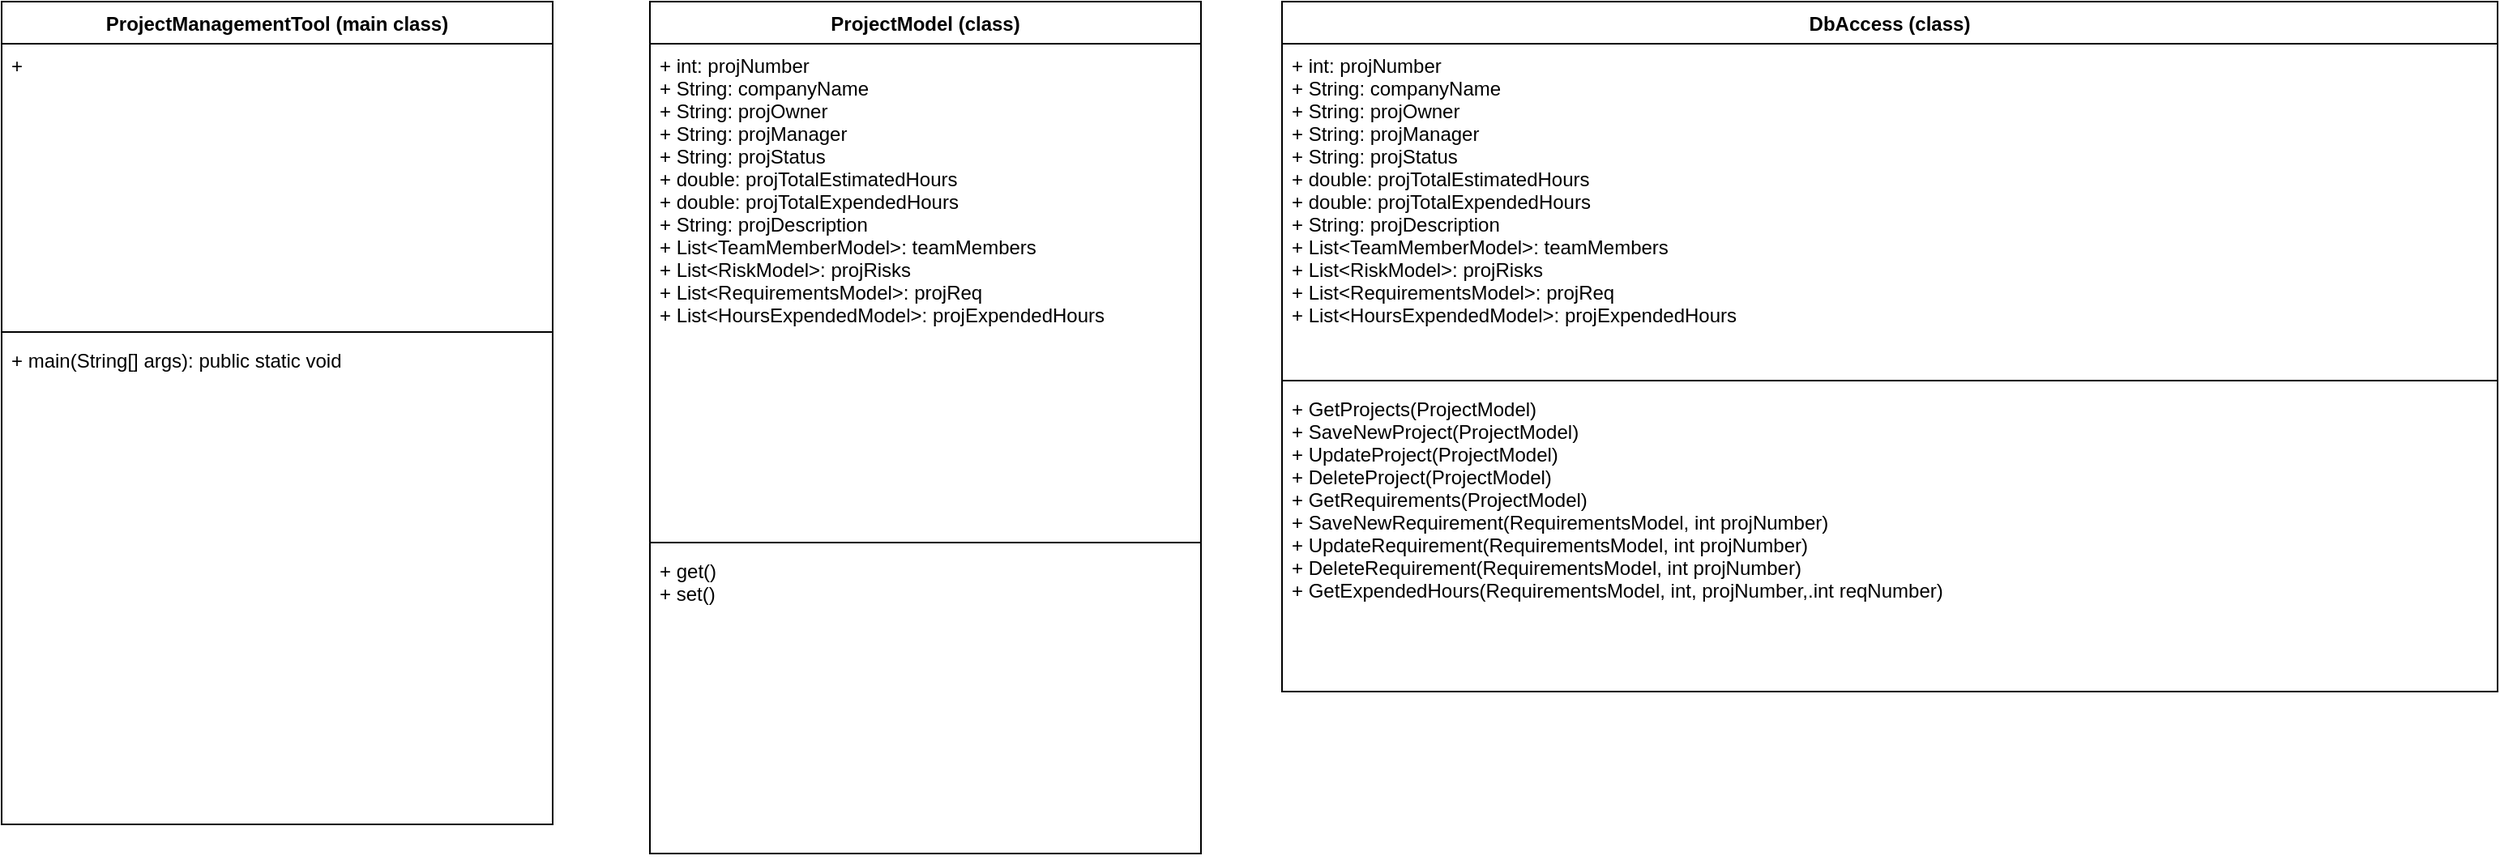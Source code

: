 <mxfile version="20.8.16" type="device"><diagram id="C5RBs43oDa-KdzZeNtuy" name="Page-1"><mxGraphModel dx="1984" dy="1176" grid="1" gridSize="10" guides="1" tooltips="1" connect="1" arrows="1" fold="1" page="1" pageScale="1" pageWidth="827" pageHeight="1169" math="0" shadow="0"><root><mxCell id="WIyWlLk6GJQsqaUBKTNV-0"/><mxCell id="WIyWlLk6GJQsqaUBKTNV-1" parent="WIyWlLk6GJQsqaUBKTNV-0"/><mxCell id="-gIcdrG4pTnoxBY_yk6a-8" value="ProjectManagementTool (main class)" style="swimlane;fontStyle=1;align=center;verticalAlign=top;childLayout=stackLayout;horizontal=1;startSize=26;horizontalStack=0;resizeParent=1;resizeParentMax=0;resizeLast=0;collapsible=1;marginBottom=0;" vertex="1" parent="WIyWlLk6GJQsqaUBKTNV-1"><mxGeometry x="100" y="90" width="340" height="508" as="geometry"/></mxCell><mxCell id="-gIcdrG4pTnoxBY_yk6a-9" value="+" style="text;strokeColor=none;fillColor=none;align=left;verticalAlign=top;spacingLeft=4;spacingRight=4;overflow=hidden;rotatable=0;points=[[0,0.5],[1,0.5]];portConstraint=eastwest;" vertex="1" parent="-gIcdrG4pTnoxBY_yk6a-8"><mxGeometry y="26" width="340" height="174" as="geometry"/></mxCell><mxCell id="-gIcdrG4pTnoxBY_yk6a-10" value="" style="line;strokeWidth=1;fillColor=none;align=left;verticalAlign=middle;spacingTop=-1;spacingLeft=3;spacingRight=3;rotatable=0;labelPosition=right;points=[];portConstraint=eastwest;strokeColor=inherit;" vertex="1" parent="-gIcdrG4pTnoxBY_yk6a-8"><mxGeometry y="200" width="340" height="8" as="geometry"/></mxCell><mxCell id="-gIcdrG4pTnoxBY_yk6a-11" value="+ main(String[] args): public static void" style="text;strokeColor=none;fillColor=none;align=left;verticalAlign=top;spacingLeft=4;spacingRight=4;overflow=hidden;rotatable=0;points=[[0,0.5],[1,0.5]];portConstraint=eastwest;" vertex="1" parent="-gIcdrG4pTnoxBY_yk6a-8"><mxGeometry y="208" width="340" height="300" as="geometry"/></mxCell><mxCell id="-gIcdrG4pTnoxBY_yk6a-12" value="ProjectModel (class)" style="swimlane;fontStyle=1;align=center;verticalAlign=top;childLayout=stackLayout;horizontal=1;startSize=26;horizontalStack=0;resizeParent=1;resizeParentMax=0;resizeLast=0;collapsible=1;marginBottom=0;" vertex="1" parent="WIyWlLk6GJQsqaUBKTNV-1"><mxGeometry x="500" y="90" width="340" height="526" as="geometry"/></mxCell><mxCell id="-gIcdrG4pTnoxBY_yk6a-13" value="+ int: projNumber&#10;+ String: companyName            &#10;+ String: projOwner&#10;+ String: projManager&#10;+ String: projStatus&#10;+ double: projTotalEstimatedHours&#10;+ double: projTotalExpendedHours&#10;+ String: projDescription&#10;+ List&lt;TeamMemberModel&gt;: teamMembers &#10;+ List&lt;RiskModel&gt;: projRisks&#10;+ List&lt;RequirementsModel&gt;: projReq&#10;+ List&lt;HoursExpendedModel&gt;: projExpendedHours&#10;" style="text;strokeColor=none;fillColor=none;align=left;verticalAlign=top;spacingLeft=4;spacingRight=4;overflow=hidden;rotatable=0;points=[[0,0.5],[1,0.5]];portConstraint=eastwest;" vertex="1" parent="-gIcdrG4pTnoxBY_yk6a-12"><mxGeometry y="26" width="340" height="304" as="geometry"/></mxCell><mxCell id="-gIcdrG4pTnoxBY_yk6a-14" value="" style="line;strokeWidth=1;fillColor=none;align=left;verticalAlign=middle;spacingTop=-1;spacingLeft=3;spacingRight=3;rotatable=0;labelPosition=right;points=[];portConstraint=eastwest;strokeColor=inherit;" vertex="1" parent="-gIcdrG4pTnoxBY_yk6a-12"><mxGeometry y="330" width="340" height="8" as="geometry"/></mxCell><mxCell id="-gIcdrG4pTnoxBY_yk6a-15" value="+ get()&#10;+ set()" style="text;strokeColor=none;fillColor=none;align=left;verticalAlign=top;spacingLeft=4;spacingRight=4;overflow=hidden;rotatable=0;points=[[0,0.5],[1,0.5]];portConstraint=eastwest;" vertex="1" parent="-gIcdrG4pTnoxBY_yk6a-12"><mxGeometry y="338" width="340" height="188" as="geometry"/></mxCell><mxCell id="-gIcdrG4pTnoxBY_yk6a-16" value="DbAccess (class)" style="swimlane;fontStyle=1;align=center;verticalAlign=top;childLayout=stackLayout;horizontal=1;startSize=26;horizontalStack=0;resizeParent=1;resizeParentMax=0;resizeLast=0;collapsible=1;marginBottom=0;" vertex="1" parent="WIyWlLk6GJQsqaUBKTNV-1"><mxGeometry x="890" y="90" width="750" height="426" as="geometry"/></mxCell><mxCell id="-gIcdrG4pTnoxBY_yk6a-17" value="+ int: projNumber&#10;+ String: companyName            &#10;+ String: projOwner&#10;+ String: projManager&#10;+ String: projStatus&#10;+ double: projTotalEstimatedHours&#10;+ double: projTotalExpendedHours&#10;+ String: projDescription&#10;+ List&lt;TeamMemberModel&gt;: teamMembers &#10;+ List&lt;RiskModel&gt;: projRisks&#10;+ List&lt;RequirementsModel&gt;: projReq&#10;+ List&lt;HoursExpendedModel&gt;: projExpendedHours&#10;" style="text;strokeColor=none;fillColor=none;align=left;verticalAlign=top;spacingLeft=4;spacingRight=4;overflow=hidden;rotatable=0;points=[[0,0.5],[1,0.5]];portConstraint=eastwest;" vertex="1" parent="-gIcdrG4pTnoxBY_yk6a-16"><mxGeometry y="26" width="750" height="204" as="geometry"/></mxCell><mxCell id="-gIcdrG4pTnoxBY_yk6a-18" value="" style="line;strokeWidth=1;fillColor=none;align=left;verticalAlign=middle;spacingTop=-1;spacingLeft=3;spacingRight=3;rotatable=0;labelPosition=right;points=[];portConstraint=eastwest;strokeColor=inherit;" vertex="1" parent="-gIcdrG4pTnoxBY_yk6a-16"><mxGeometry y="230" width="750" height="8" as="geometry"/></mxCell><mxCell id="-gIcdrG4pTnoxBY_yk6a-19" value="+ GetProjects(ProjectModel)&#10;+ SaveNewProject(ProjectModel)&#10;+ UpdateProject(ProjectModel)&#10;+ DeleteProject(ProjectModel)&#10;+ GetRequirements(ProjectModel)&#10;+ SaveNewRequirement(RequirementsModel, int projNumber)&#10;+ UpdateRequirement(RequirementsModel, int projNumber)&#10;+ DeleteRequirement(RequirementsModel, int projNumber)&#10;+ GetExpendedHours(RequirementsModel, int, projNumber,.int reqNumber)&#10;" style="text;strokeColor=none;fillColor=none;align=left;verticalAlign=top;spacingLeft=4;spacingRight=4;overflow=hidden;rotatable=0;points=[[0,0.5],[1,0.5]];portConstraint=eastwest;" vertex="1" parent="-gIcdrG4pTnoxBY_yk6a-16"><mxGeometry y="238" width="750" height="188" as="geometry"/></mxCell></root></mxGraphModel></diagram></mxfile>